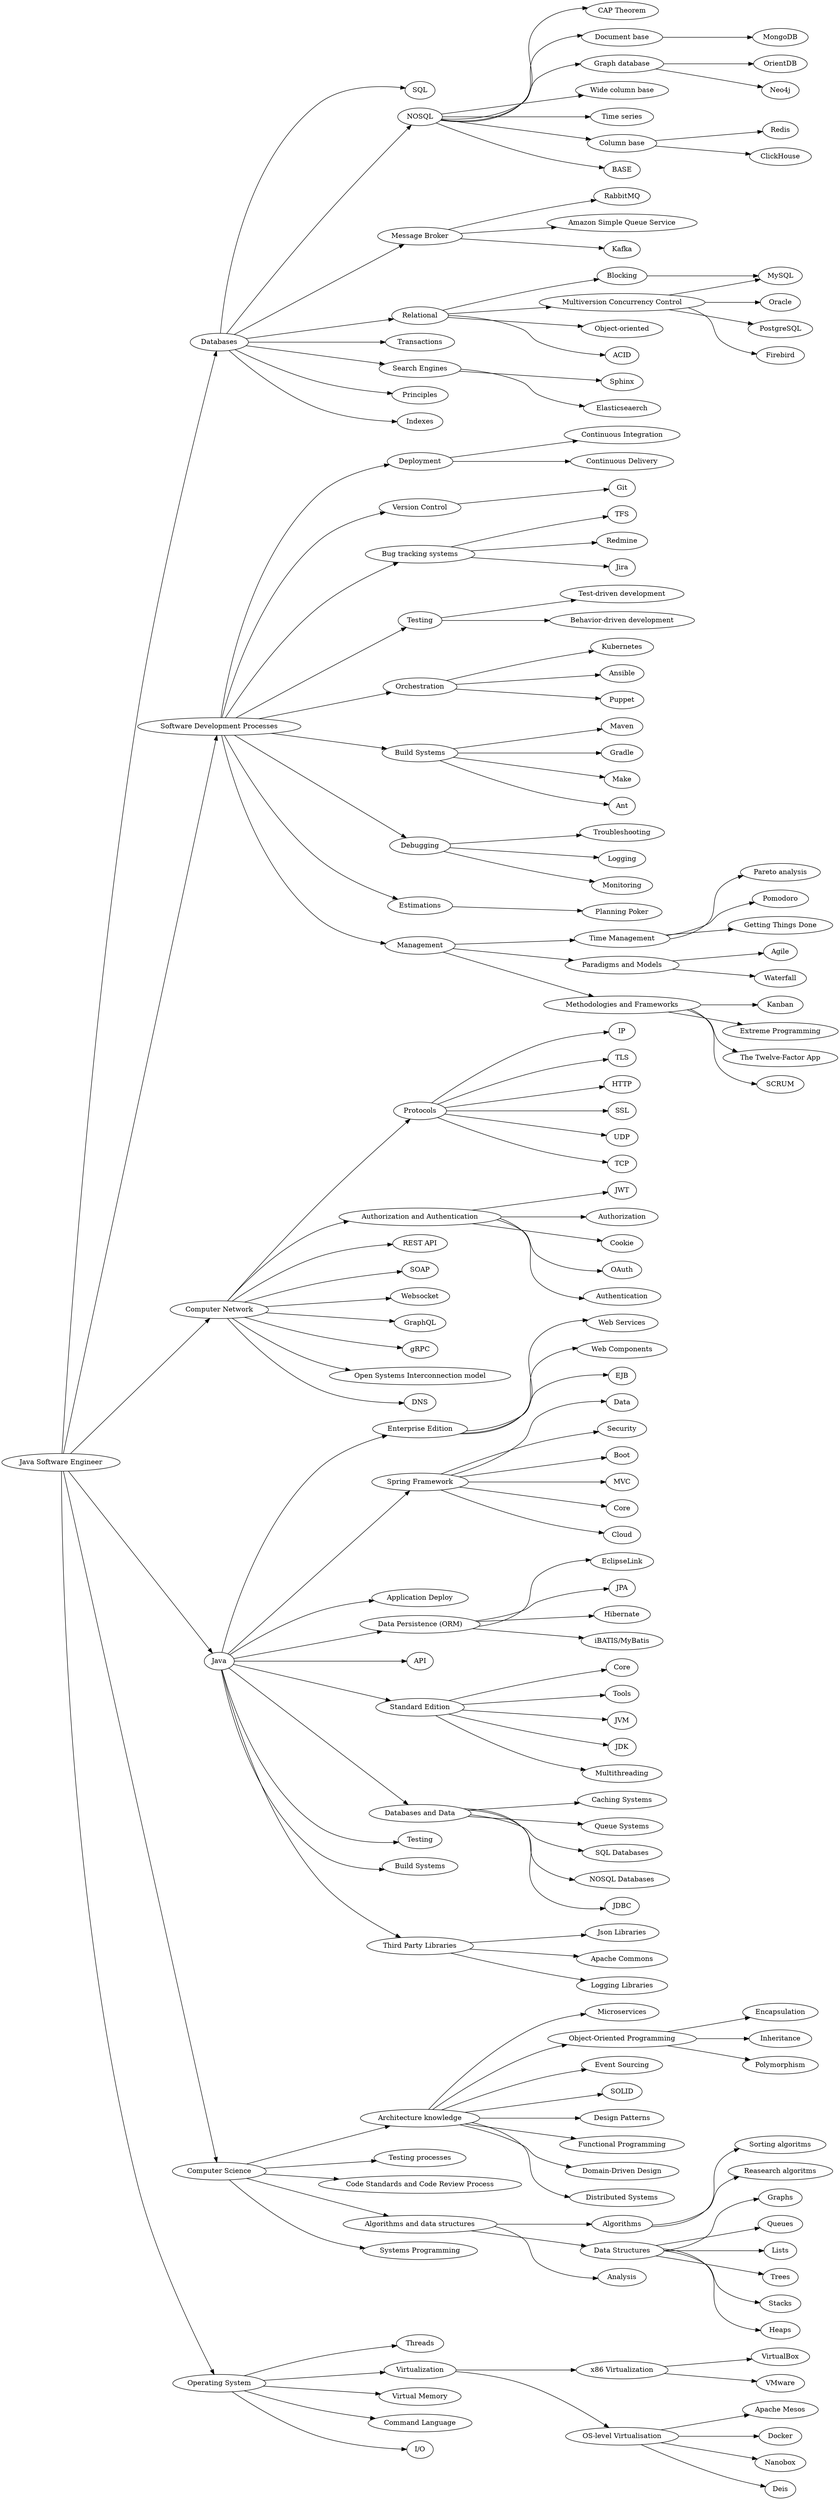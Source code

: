 digraph roadmap {
	rankdir=LR;
	net_protocols->net_protocols_ip;	
	cs_architecture->cs_architecture_microservices;	
	db->db_sql;	
	db_relational_mvcc->db_mysql;	
	db_nosql->db_nosql_cap;	
	dev->dev_deployment;	
	dev->dev_version;	
	dev->dev_trackers;	
	db_nosql->db_nosql_doc;	
	java_ee->java_ee_services;	
	net_auth->net_auth_jwt;	
	net->net_restapi;	
	db_nosql_graph->db_nosql_orient;	
	dev_testing->dev_testing_tdd;	
	dev_orchestration->dev_orchestration_k8s;	
	java_spring->java_spring_data;	
	db_relational_blocking->db_mysql;	
	java->java_deploy;	
	db_nosql_doc->db_nosql_mongo;	
	cs_architecture_oop->cs_architecture_oop_encapsulation;	
	cs->testing;	
	db_message_broker->db_message_broker_rabbit;	
	os_virtualization_x86->os_virtualization_x86_virtualbox;	
	os_virtualization_x86->os_virtualization_x86_vmware;	
	net_auth->net_auth_authorization;	
	dev->dev_build;	
	dev_trackers->dev_trackers_tfs;	
	db_relational->db_relational_mvcc;	
	net_protocols->net_protocols_tls;	
	java_orm->java_orm_eclipselink;	
	os_virtualization_level->os_virtualization_level_mesos;	
	cs->code;	
	java_ee->java_ee_components;	
	management_time->management_time_pareto;	
	java->java_api;	
	java_spring->java_spring_security;	
	cs_architecture->cs_architecture_event;	
	dev_deployment->dev_deployment_ci;	
	java_se->java_se_core;	
	backend->db;	
	db_relational->db_relational_blocking;	
	dev->dev_debugging;	
	cs_algorithms_algorithms->cs_algorithms_structures_sorting;	
	java_ee->java_ee_ejb;	
	db->db_transactions;	
	db_relational->db_relational_oo;	
	dev_build->dev_build_maven;	
	os_virtualization_level->os_virtualization_level_docker;	
	dev_deployment->dev_deployment_cd;	
	dev_paradigms->management_paradigms_agile;	
	db_nosql->db_nosql_colwidebase;	
	java->java_se;	
	dev_debugging->dev_debugging_troubleshooting;	
	db->db_search;	
	dev_trackers->dev_trackers_redmine;	
	dev->dev_testing;	
	cs_algorithms->cs_algorithms_algorithms;	
	dev_debugging->dev_debugging_logging;	
	cs_algorithms_structures->cs_algorithms_structures_graphs;	
	java_spring->java_spring_boot;	
	db_nosql->db_nosql_graph;	
	cs->systems;	
	net_protocols->net_protocols_http;	
	java_db->java_db_caching;	
	db_nosql->db_nosql_time;	
	net_auth->net_auth_cookie;	
	dev_orchestration->dev_orchestration_ansible;	
	os->os_threads;	
	java_db->java_db_queue;	
	cs_algorithms_structures->cs_algorithms_structures_queues;	
	cs_architecture->cs_architecture_oop;	
	java->java_testing;	
	db_message_broker->db_message_broker_awssqs;	
	dev_debugging->dev_debugging_monitoring;	
	db_nosql->db_nosql_colbase;	
	java->java_build;	
	cs_architecture_oop->cs_architecture_oop_inheritance;	
	net->net_soap;	
	db_nosql->db_nosql_base;	
	java_3d_part->java_3d_part_json;	
	os->os_virtualization;	
	dev_orchestration->dev_orchestration_puppet;	
	net_auth->net_auth_oauth;	
	java->java_3d_part;	
	db->db_nosql;	
	management_time->management_time_pomodoro;	
	db->db_principles;	
	cs_algorithms_structures->cs_algorithms_structures_lists;	
	net_protocols->net_protocols_ssl;	
	dev_estimation->management_estimation_poker;	
	cs_architecture->cs_architecture_solid;	
	cs_algorithms_structures->cs_algorithms_structures_trees;	
	dev_version->dev_version_git;	
	java_se->java_se_tools;	
	java->java_ee;	
	dev->dev_estimation;	
	cs_architecture->cs_architecture_patterns;	
	cs_algorithms->cs_algorithms_analysis;	
	net->net_websocket;	
	java->java_orm;	
	db_relational_mvcc->db_relational_oracle;	
	dev_management->dev_methodologies;	
	backend->os;	
	dev_methodologies->dev_methodologies_kanban;	
	dev_trackers->dev_trackers_jira;	
	cs_architecture_oop->cs_architecture_oop_polymorphism;	
	net_protocols->net_protocols_udp;	
	java_orm->java_orm_jpa;	
	java->java_db;	
	dev->dev_management;	
	backend->net;	
	dev_paradigms->management_paradigms_waterfall;	
	java->java_spring;	
	db_search->db_search_sphinx;	
	os_virtualization->os_virtualization_x86;	
	net->net_graphql;	
	db->db_indexes;	
	net->net_grpc;	
	management_time->management_time_gtd;	
	cs->cs_algorithms;	
	dev_methodologies->dev_methodologies_xp;	
	dev_build->dev_build_gradle;	
	cs_algorithms_algorithms->cs_algorithms_structures_research;	
	db_nosql_colbase->db_nosql_redis;	
	os_virtualization_level->os_virtualization_level_nanobox;	
	cs_architecture->cs_architecture_func;	
	os->os_virtual_memory;	
	java_db->java_db_sql;	
	db_nosql_graph->db_nosql_neo4j;	
	java_spring->java_spring_mvc;	
	dev_build->dev_build_make;	
	db_relational_mvcc->db_relational_postgres;	
	java_db->java_db_nosql;	
	os->os_shell;	
	cs_algorithms_structures->cs_algorithms_structures_stacks;	
	dev_management->dev_paradigms;	
	cs_architecture->cs_architecture_ddd;	
	db_message_broker->db_message_broker_kafka;	
	os_virtualization->os_virtualization_level;	
	java_spring->java_spring_core;	
	java_se->java_se_jvm;	
	cs->cs_architecture;	
	net_auth->net_auth_authentication;	
	dev_build->dev_build_ant;	
	net->net_auth;	
	backend->dev;	
	db->db_message_broker;	
	java_db->java_db_jdbc;	
	cs_algorithms->cs_algorithms_structures;	
	cs_algorithms_structures->cs_algorithms_structures_heaps;	
	db_relational->db_relational_acid;	
	db->db_relational;	
	java_se->java_se_jdk;	
	java_3d_part->java_3d_part_apache;	
	java_se->java_se_multithreading;	
	dev_methodologies->dev_methodologies_12factors;	
	os->os_io;	
	java_spring->java_spring_cloud;	
	db_relational_mvcc->db_relational_firebird;	
	backend->java;	
	net->net_protocols;	
	net->net_osi;	
	dev->dev_orchestration;	
	db_nosql_colbase->db_nosql_clickhouse;	
	java_orm->java_orm_hibernate;	
	dev_management->management_time;	
	java_3d_part->java_3d_part_logging;	
	backend->cs;	
	cs_architecture->cs_architecture_distributed;	
	java_orm->java_orm_batis;	
	dev_methodologies->dev_methodologies_scrum;	
	db_search->db_search_elasticseaerch;	
	os_virtualization_level->os_virtualization_level_deis;	
	net->net_dns;	
	net_protocols->net_protocols_tcp;	
	dev_testing->dev_testing_bdd;	
	cs_algorithms_structures_research [ label="Reasearch algoritms" ];
	java_spring_cloud [ label="Cloud" ];
	os_virtual_memory [ label="Virtual Memory" ];
	cs_architecture [ label="Architecture knowledge" ];
	backend [ label="Java Software Engineer" ];
	db_search [ label="Search Engines" ];
	java_db_nosql [ label="NOSQL Databases" ];
	cs_architecture_oop_encapsulation [ label="Encapsulation" ];
	dev_orchestration_k8s [ label="Kubernetes" ];
	dev_testing_tdd [ label="Test-driven development" ];
	db_nosql_base [ label="BASE" ];
	java_orm_eclipselink [ label="EclipseLink" ];
	os_shell [ label="Command Language" ];
	db_relational [ label="Relational" ];
	db_nosql_mongo [ label="MongoDB" ];
	java_se_jdk [ label="JDK" ];
	java_testing [ label="Testing" ];
	net_protocols_tls [ label="TLS" ];
	db_sql [ label="SQL" ];
	db_nosql_cap [ label="CAP Theorem" ];
	net [ label="Computer Network" ];
	cs_algorithms_structures [ label="Data Structures" ];
	net_protocols_ssl [ label="SSL" ];
	java [ label="Java" ];
	net_auth_authorization [ label="Authorization" ];
	management_time_pomodoro [ label="Pomodoro" ];
	db_message_broker_kafka [ label="Kafka" ];
	db_nosql_neo4j [ label="Neo4j" ];
	java_ee_services [ label="Web Services" ];
	dev_methodologies_xp [ label="Extreme Programming" ];
	dev_methodologies_scrum [ label="SCRUM" ];
	java_3d_part_apache [ label="Apache Commons" ];
	db_nosql_time [ label="Time series" ];
	os_io [ label="I/O" ];
	java_db_jdbc [ label="JDBC" ];
	java_se_tools [ label="Tools" ];
	systems [ label="Systems Programming" ];
	cs_algorithms_structures_heaps [ label="Heaps" ];
	os_virtualization_level_nanobox [ label="Nanobox" ];
	java_ee_ejb [ label="EJB" ];
	dev_orchestration_ansible [ label="Ansible" ];
	dev_testing [ label="Testing" ];
	dev_build_maven [ label="Maven" ];
	java_spring_core [ label="Core" ];
	dev_trackers_tfs [ label="TFS" ];
	cs_algorithms_structures_queues [ label="Queues" ];
	db_message_broker_rabbit [ label="RabbitMQ" ];
	cs_algorithms_algorithms [ label="Algorithms" ];
	net_auth [ label="Authorization and Authentication" ];
	db_nosql_redis [ label="Redis" ];
	java_build [ label="Build Systems" ];
	dev [ label="Software Development Processes" ];
	java_ee [ label="Enterprise Edition" ];
	cs_architecture_oop_inheritance [ label="Inheritance" ];
	dev_management [ label="Management" ];
	dev_deployment_cd [ label="Continuous Delivery" ];
	java_ee_components [ label="Web Components" ];
	net_protocols_tcp [ label="TCP" ];
	java_3d_part_logging [ label="Logging Libraries" ];
	db_transactions [ label="Transactions" ];
	dev_debugging_troubleshooting [ label="Troubleshooting" ];
	cs_architecture_patterns [ label="Design Patterns" ];
	cs_algorithms_structures_lists [ label="Lists" ];
	java_se_multithreading [ label="Multithreading" ];
	dev_deployment [ label="Deployment" ];
	management_time [ label="Time Management" ];
	dev_build_gradle [ label="Gradle" ];
	java_spring_boot [ label="Boot" ];
	net_restapi [ label="REST API" ];
	net_websocket [ label="Websocket" ];
	cs_architecture_func [ label="Functional Programming" ];
	net_auth_cookie [ label="Cookie" ];
	java_orm_batis [ label="iBATIS/MyBatis" ];
	dev_version [ label="Version Control" ];
	db_nosql_orient [ label="OrientDB" ];
	java_se_jvm [ label="JVM" ];
	java_orm_hibernate [ label="Hibernate" ];
	java_orm_jpa [ label="JPA" ];
	management_time_gtd [ label="Getting Things Done" ];
	java_3d_part [ label="Third Party Libraries" ];
	db_nosql_graph [ label="Graph database" ];
	db_search_elasticseaerch [ label="Elasticseaerch" ];
	dev_trackers_redmine [ label="Redmine" ];
	dev_trackers_jira [ label="Jira" ];
	db_nosql [ label="NOSQL" ];
	os_virtualization_x86 [ label="x86 Virtualization" ];
	dev_orchestration_puppet [ label="Puppet" ];
	testing [ label="Testing processes" ];
	dev_paradigms [ label="Paradigms and Models" ];
	dev_build_ant [ label="Ant" ];
	dev_orchestration [ label="Orchestration" ];
	cs_algorithms_structures_graphs [ label="Graphs" ];
	cs_algorithms_structures_trees [ label="Trees" ];
	cs_algorithms_structures_stacks [ label="Stacks" ];
	dev_build_make [ label="Make" ];
	db_message_broker [ label="Message Broker" ];
	db_indexes [ label="Indexes" ];
	dev_deployment_ci [ label="Continuous Integration" ];
	java_db_queue [ label="Queue Systems" ];
	dev_trackers [ label="Bug tracking systems" ];
	db_relational_oracle [ label="Oracle" ];
	dev_testing_bdd [ label="Behavior-driven development" ];
	net_protocols_ip [ label="IP" ];
	code [ label="Code Standards and Code Review Process" ];
	java_api [ label="API" ];
	net_protocols_http [ label="HTTP" ];
	os_threads [ label="Threads" ];
	java_db_sql [ label="SQL Databases" ];
	db_relational_mvcc [ label="Multiversion Concurrency Control" ];
	java_spring_mvc [ label="MVC" ];
	net_auth_jwt [ label="JWT" ];
	db_relational_oo [ label="Object-oriented" ];
	cs_architecture_oop [ label="Object-Oriented Programming" ];
	os [ label="Operating System" ];
	java_db_caching [ label="Caching Systems" ];
	db_nosql_doc [ label="Document base" ];
	cs_architecture_ddd [ label="Domain-Driven Design" ];
	java_db [ label="Databases and Data" ];
	db_principles [ label="Principles" ];
	db_nosql_colbase [ label="Column base" ];
	net_dns [ label="DNS" ];
	java_se_core [ label="Core" ];
	os_virtualization_level_deis [ label="Deis" ];
	net_grpc [ label="gRPC" ];
	net_auth_oauth [ label="OAuth" ];
	net_graphql [ label="GraphQL" ];
	net_auth_authentication [ label="Authentication" ];
	dev_debugging_logging [ label="Logging" ];
	java_3d_part_json [ label="Json Libraries" ];
	dev_methodologies [ label="Methodologies and Frameworks" ];
	java_deploy [ label="Application Deploy" ];
	db_nosql_colwidebase [ label="Wide column base" ];
	cs_algorithms_analysis [ label="Analysis" ];
	dev_build [ label="Build Systems" ];
	net_soap [ label="SOAP" ];
	cs_architecture_distributed [ label="Distributed Systems" ];
	db_relational_acid [ label="ACID" ];
	dev_debugging [ label="Debugging" ];
	os_virtualization [ label="Virtualization" ];
	dev_methodologies_12factors [ label="The Twelve-Factor App" ];
	os_virtualization_level_docker [ label="Docker" ];
	java_spring_data [ label="Data" ];
	db_search_sphinx [ label="Sphinx" ];
	net_protocols_udp [ label="UDP" ];
	dev_methodologies_kanban [ label="Kanban" ];
	db_nosql_clickhouse [ label="ClickHouse" ];
	os_virtualization_x86_vmware [ label="VMware" ];
	cs_architecture_oop_polymorphism [ label="Polymorphism" ];
	java_orm [ label="Data Persistence (ORM)" ];
	db_message_broker_awssqs [ label="Amazon Simple Queue Service" ];
	cs_architecture_solid [ label="SOLID" ];
	management_estimation_poker [ label="Planning Poker" ];
	db_relational_firebird [ label="Firebird" ];
	cs_algorithms [ label="Algorithms and data structures" ];
	cs_architecture_microservices [ label="Microservices" ];
	net_osi [ label="Open Systems Interconnection model" ];
	cs_architecture_event [ label="Event Sourcing" ];
	os_virtualization_level [ label="OS-level Virtualisation" ];
	os_virtualization_x86_virtualbox [ label="VirtualBox" ];
	db_relational_postgres [ label="PostgreSQL" ];
	dev_version_git [ label="Git" ];
	db_relational_blocking [ label="Blocking" ];
	management_paradigms_waterfall [ label="Waterfall" ];
	cs [ label="Computer Science" ];
	java_spring_security [ label="Security" ];
	dev_debugging_monitoring [ label="Monitoring" ];
	java_se [ label="Standard Edition" ];
	db_mysql [ label="MySQL" ];
	cs_algorithms_structures_sorting [ label="Sorting algoritms" ];
	net_protocols [ label="Protocols" ];
	java_spring [ label="Spring Framework" ];
	management_paradigms_agile [ label="Agile" ];
	dev_estimation [ label="Estimations" ];
	os_virtualization_level_mesos [ label="Apache Mesos" ];
	db [ label="Databases" ];
	management_time_pareto [ label="Pareto analysis" ];
}
